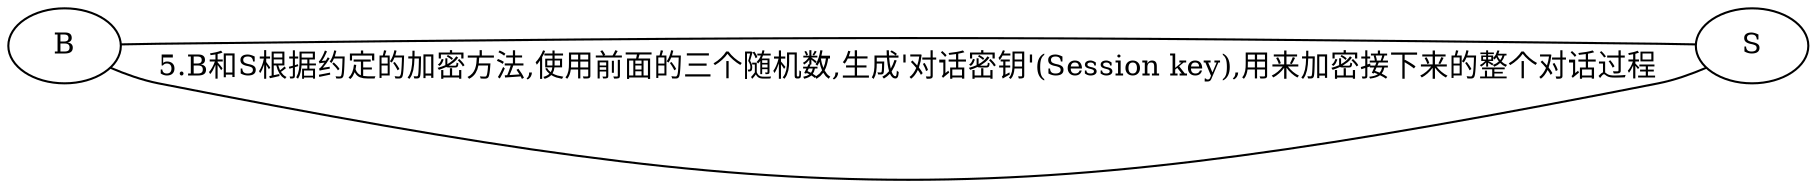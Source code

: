 graph g{
rankdir=LR
"B" -- "S"
"S" -- "B"[label="5.B和S根据约定的加密方法,使用前面的三个随机数,生成'对话密钥'(Session key),用来加密接下来的整个对话过程"]
}
